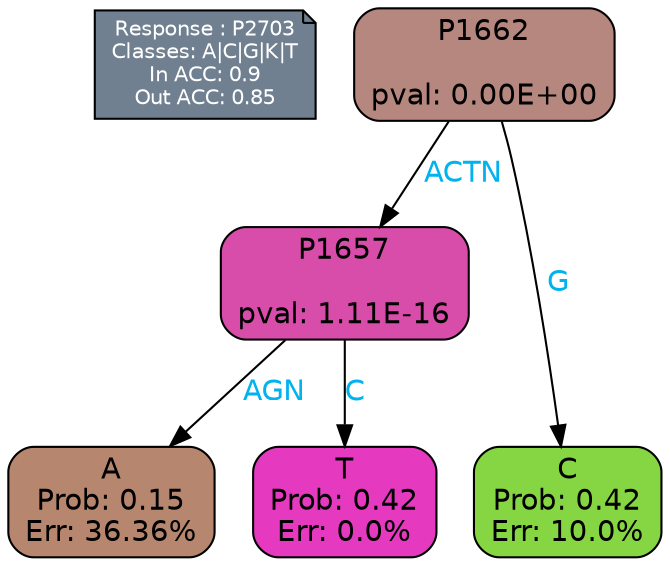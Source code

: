digraph Tree {
node [shape=box, style="filled, rounded", color="black", fontname=helvetica] ;
graph [ranksep=equally, splines=polylines, bgcolor=transparent, dpi=600] ;
edge [fontname=helvetica] ;
LEGEND [label="Response : P2703
Classes: A|C|G|K|T
In ACC: 0.9
Out ACC: 0.85
",shape=note,align=left,style=filled,fillcolor="slategray",fontcolor="white",fontsize=10];1 [label="P1662

pval: 0.00E+00", fillcolor="#b5877e"] ;
2 [label="P1657

pval: 1.11E-16", fillcolor="#d84daa"] ;
3 [label="A
Prob: 0.15
Err: 36.36%", fillcolor="#b6866e"] ;
4 [label="T
Prob: 0.42
Err: 0.0%", fillcolor="#e539c0"] ;
5 [label="C
Prob: 0.42
Err: 10.0%", fillcolor="#85d642"] ;
1 -> 2 [label="ACTN",fontcolor=deepskyblue2] ;
1 -> 5 [label="G",fontcolor=deepskyblue2] ;
2 -> 3 [label="AGN",fontcolor=deepskyblue2] ;
2 -> 4 [label="C",fontcolor=deepskyblue2] ;
{rank = same; 3;4;5;}{rank = same; LEGEND;1;}}